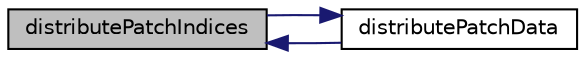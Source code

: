 digraph "distributePatchIndices"
{
  bgcolor="transparent";
  edge [fontname="Helvetica",fontsize="10",labelfontname="Helvetica",labelfontsize="10"];
  node [fontname="Helvetica",fontsize="10",shape=record];
  rankdir="LR";
  Node1 [label="distributePatchIndices",height=0.2,width=0.4,color="black", fillcolor="grey75", style="filled", fontcolor="black"];
  Node1 -> Node2 [dir="back",color="midnightblue",fontsize="10",style="solid",fontname="Helvetica"];
  Node2 [label="distributePatchData",height=0.2,width=0.4,color="black",URL="$a01405.html#a91e5b89db099700a72284f452caa00aa",tooltip="Distribute list of patch data. "];
  Node2 -> Node1 [dir="back",color="midnightblue",fontsize="10",style="solid",fontname="Helvetica"];
}

